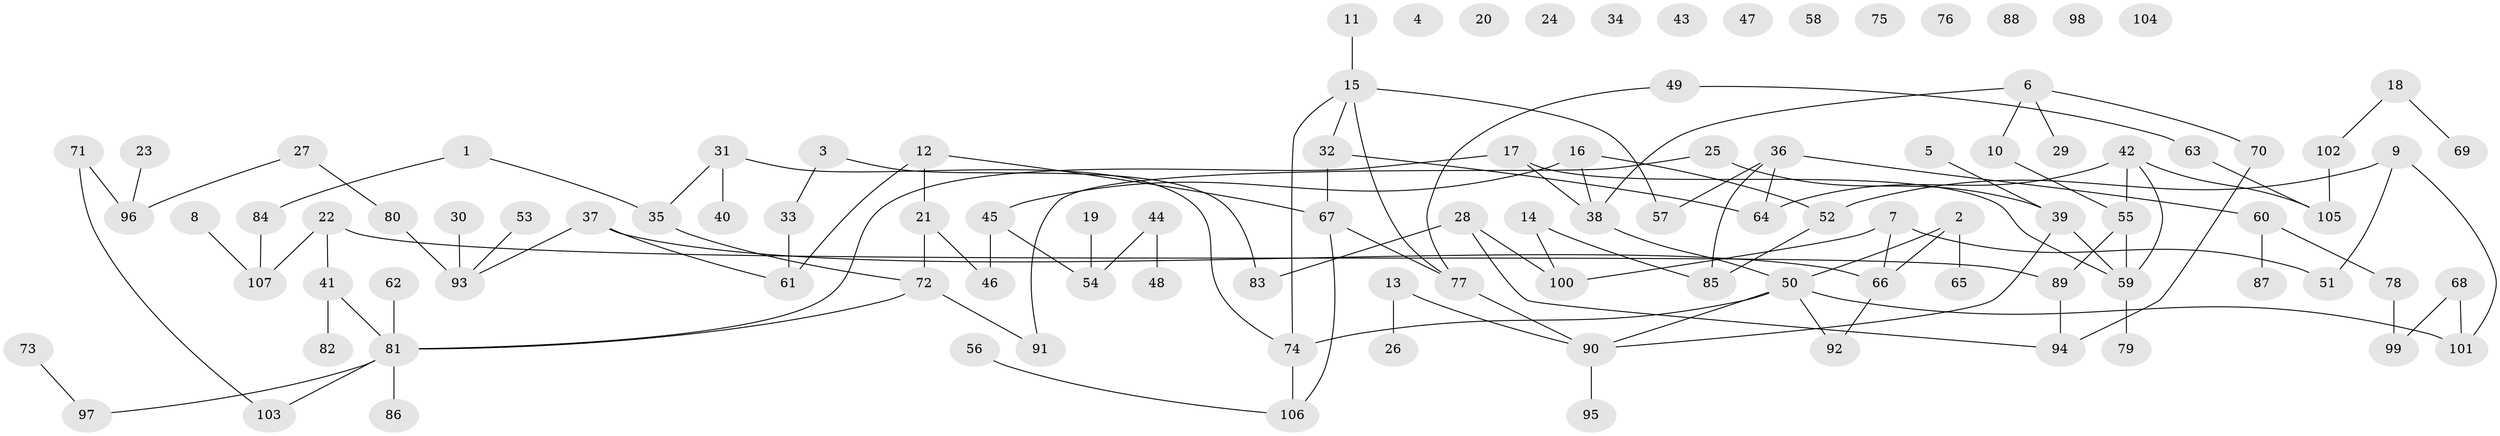 // coarse degree distribution, {0: 0.16216216216216217, 1: 0.1891891891891892, 4: 0.0945945945945946, 2: 0.2972972972972973, 3: 0.14864864864864866, 6: 0.02702702702702703, 5: 0.06756756756756757, 10: 0.013513513513513514}
// Generated by graph-tools (version 1.1) at 2025/43/03/04/25 21:43:02]
// undirected, 107 vertices, 120 edges
graph export_dot {
graph [start="1"]
  node [color=gray90,style=filled];
  1;
  2;
  3;
  4;
  5;
  6;
  7;
  8;
  9;
  10;
  11;
  12;
  13;
  14;
  15;
  16;
  17;
  18;
  19;
  20;
  21;
  22;
  23;
  24;
  25;
  26;
  27;
  28;
  29;
  30;
  31;
  32;
  33;
  34;
  35;
  36;
  37;
  38;
  39;
  40;
  41;
  42;
  43;
  44;
  45;
  46;
  47;
  48;
  49;
  50;
  51;
  52;
  53;
  54;
  55;
  56;
  57;
  58;
  59;
  60;
  61;
  62;
  63;
  64;
  65;
  66;
  67;
  68;
  69;
  70;
  71;
  72;
  73;
  74;
  75;
  76;
  77;
  78;
  79;
  80;
  81;
  82;
  83;
  84;
  85;
  86;
  87;
  88;
  89;
  90;
  91;
  92;
  93;
  94;
  95;
  96;
  97;
  98;
  99;
  100;
  101;
  102;
  103;
  104;
  105;
  106;
  107;
  1 -- 35;
  1 -- 84;
  2 -- 50;
  2 -- 65;
  2 -- 66;
  3 -- 33;
  3 -- 83;
  5 -- 39;
  6 -- 10;
  6 -- 29;
  6 -- 38;
  6 -- 70;
  7 -- 51;
  7 -- 66;
  7 -- 100;
  8 -- 107;
  9 -- 51;
  9 -- 52;
  9 -- 101;
  10 -- 55;
  11 -- 15;
  12 -- 21;
  12 -- 61;
  12 -- 67;
  13 -- 26;
  13 -- 90;
  14 -- 85;
  14 -- 100;
  15 -- 32;
  15 -- 57;
  15 -- 74;
  15 -- 77;
  16 -- 38;
  16 -- 45;
  16 -- 52;
  17 -- 38;
  17 -- 59;
  17 -- 81;
  18 -- 69;
  18 -- 102;
  19 -- 54;
  21 -- 46;
  21 -- 72;
  22 -- 41;
  22 -- 89;
  22 -- 107;
  23 -- 96;
  25 -- 39;
  25 -- 91;
  27 -- 80;
  27 -- 96;
  28 -- 83;
  28 -- 94;
  28 -- 100;
  30 -- 93;
  31 -- 35;
  31 -- 40;
  31 -- 74;
  32 -- 64;
  32 -- 67;
  33 -- 61;
  35 -- 72;
  36 -- 57;
  36 -- 60;
  36 -- 64;
  36 -- 85;
  37 -- 61;
  37 -- 66;
  37 -- 93;
  38 -- 50;
  39 -- 59;
  39 -- 90;
  41 -- 81;
  41 -- 82;
  42 -- 55;
  42 -- 59;
  42 -- 64;
  42 -- 105;
  44 -- 48;
  44 -- 54;
  45 -- 46;
  45 -- 54;
  49 -- 63;
  49 -- 77;
  50 -- 74;
  50 -- 90;
  50 -- 92;
  50 -- 101;
  52 -- 85;
  53 -- 93;
  55 -- 59;
  55 -- 89;
  56 -- 106;
  59 -- 79;
  60 -- 78;
  60 -- 87;
  62 -- 81;
  63 -- 105;
  66 -- 92;
  67 -- 77;
  67 -- 106;
  68 -- 99;
  68 -- 101;
  70 -- 94;
  71 -- 96;
  71 -- 103;
  72 -- 81;
  72 -- 91;
  73 -- 97;
  74 -- 106;
  77 -- 90;
  78 -- 99;
  80 -- 93;
  81 -- 86;
  81 -- 97;
  81 -- 103;
  84 -- 107;
  89 -- 94;
  90 -- 95;
  102 -- 105;
}
